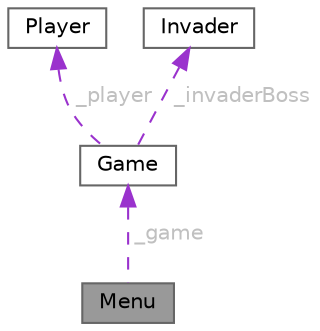 digraph "Menu"
{
 // LATEX_PDF_SIZE
  bgcolor="transparent";
  edge [fontname=Helvetica,fontsize=10,labelfontname=Helvetica,labelfontsize=10];
  node [fontname=Helvetica,fontsize=10,shape=box,height=0.2,width=0.4];
  Node1 [id="Node000001",label="Menu",height=0.2,width=0.4,color="gray40", fillcolor="grey60", style="filled", fontcolor="black",tooltip=" "];
  Node2 -> Node1 [id="edge1_Node000001_Node000002",dir="back",color="darkorchid3",style="dashed",tooltip=" ",label=" _game",fontcolor="grey" ];
  Node2 [id="Node000002",label="Game",height=0.2,width=0.4,color="gray40", fillcolor="white", style="filled",URL="$class_space_invaders_1_1_game.html",tooltip=" "];
  Node3 -> Node2 [id="edge2_Node000002_Node000003",dir="back",color="darkorchid3",style="dashed",tooltip=" ",label=" _player",fontcolor="grey" ];
  Node3 [id="Node000003",label="Player",height=0.2,width=0.4,color="gray40", fillcolor="white", style="filled",URL="$class_space_invaders_1_1_player.html",tooltip=" "];
  Node4 -> Node2 [id="edge3_Node000002_Node000004",dir="back",color="darkorchid3",style="dashed",tooltip=" ",label=" _invaderBoss",fontcolor="grey" ];
  Node4 [id="Node000004",label="Invader",height=0.2,width=0.4,color="gray40", fillcolor="white", style="filled",URL="$class_space_invaders_1_1_invader.html",tooltip=" "];
}
